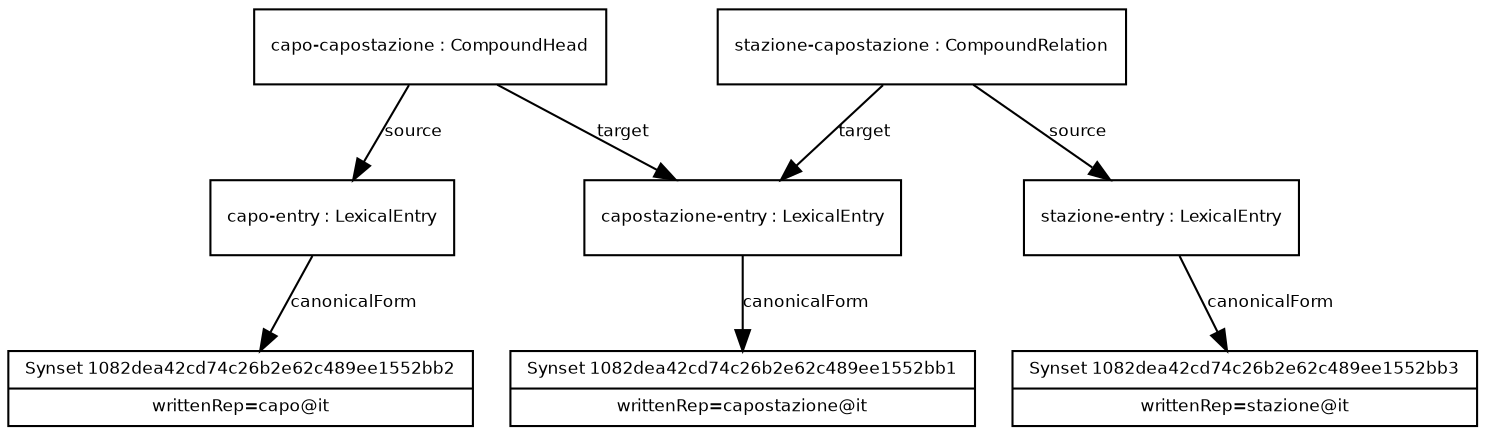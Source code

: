 digraph G {
  fontname = "Bitstream Vera Sans"
    fontsize = 8

    node [
      fontname = "Bitstream Vera Sans"
      fontsize = 8
      shape = "record"
    ]

    edge [
      fontname = "Bitstream Vera Sans"
      fontsize = 8
    ]
 
Synset1082dea42cd74c26b2e62c489ee1552bb2 [ label="{Synset 1082dea42cd74c26b2e62c489ee1552bb2|writtenRep=capo@it}" ]
capoentry -> Synset1082dea42cd74c26b2e62c489ee1552bb2 [ label="canonicalForm" ] 
capoentry [ label="{capo-entry : LexicalEntry}" ]
capocapostazione -> capoentry [ label="source" ] 
Synset1082dea42cd74c26b2e62c489ee1552bb1 [ label="{Synset 1082dea42cd74c26b2e62c489ee1552bb1|writtenRep=capostazione@it}" ]
capostazioneentry -> Synset1082dea42cd74c26b2e62c489ee1552bb1 [ label="canonicalForm" ] 
capostazioneentry [ label="{capostazione-entry : LexicalEntry}" ]
capocapostazione -> capostazioneentry [ label="target" ] 
capocapostazione [ label="{capo-capostazione : CompoundHead}" ]
Synset1082dea42cd74c26b2e62c489ee1552bb3 [ label="{Synset 1082dea42cd74c26b2e62c489ee1552bb3|writtenRep=stazione@it}" ]
stazioneentry -> Synset1082dea42cd74c26b2e62c489ee1552bb3 [ label="canonicalForm" ] 
stazioneentry [ label="{stazione-entry : LexicalEntry}" ]
stazionecapostazione -> stazioneentry [ label="source" ] 
stazionecapostazione -> capostazioneentry [ label="target" ] 
stazionecapostazione [ label="{stazione-capostazione : CompoundRelation}" ]
}

